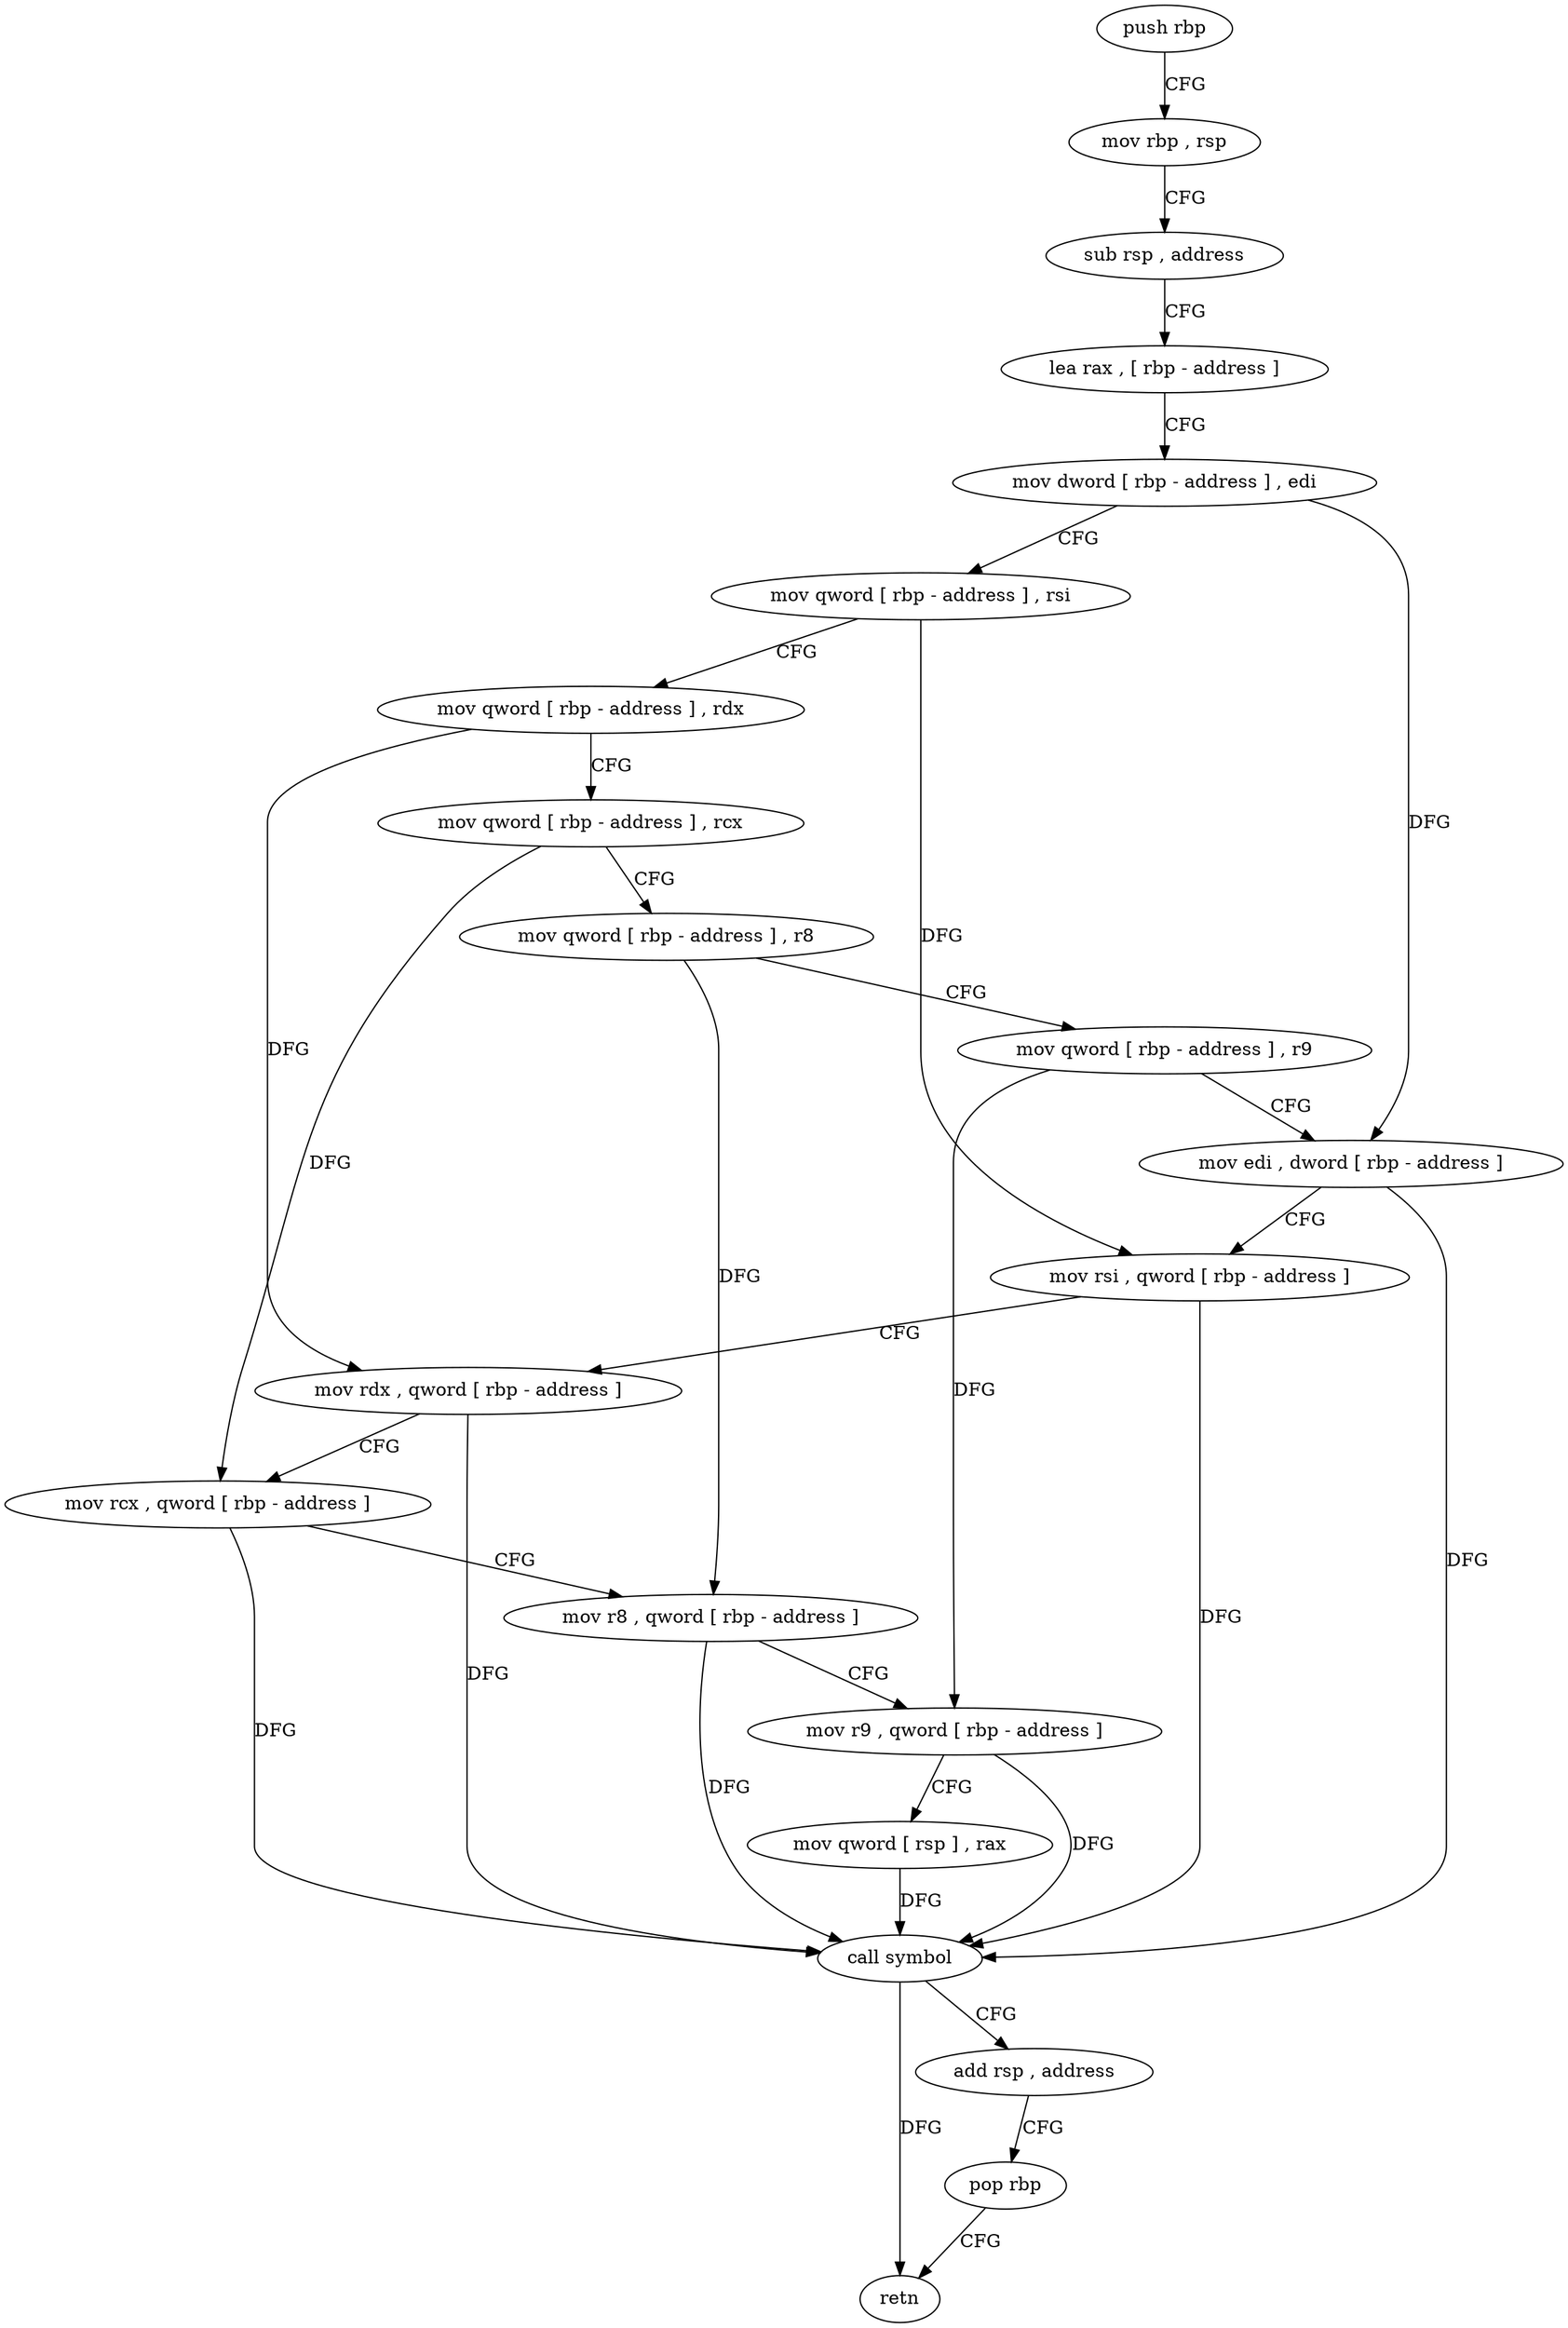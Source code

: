 digraph "func" {
"4303936" [label = "push rbp" ]
"4303937" [label = "mov rbp , rsp" ]
"4303940" [label = "sub rsp , address" ]
"4303947" [label = "lea rax , [ rbp - address ]" ]
"4303954" [label = "mov dword [ rbp - address ] , edi" ]
"4303957" [label = "mov qword [ rbp - address ] , rsi" ]
"4303961" [label = "mov qword [ rbp - address ] , rdx" ]
"4303965" [label = "mov qword [ rbp - address ] , rcx" ]
"4303969" [label = "mov qword [ rbp - address ] , r8" ]
"4303973" [label = "mov qword [ rbp - address ] , r9" ]
"4303977" [label = "mov edi , dword [ rbp - address ]" ]
"4303980" [label = "mov rsi , qword [ rbp - address ]" ]
"4303984" [label = "mov rdx , qword [ rbp - address ]" ]
"4303988" [label = "mov rcx , qword [ rbp - address ]" ]
"4303992" [label = "mov r8 , qword [ rbp - address ]" ]
"4303996" [label = "mov r9 , qword [ rbp - address ]" ]
"4304000" [label = "mov qword [ rsp ] , rax" ]
"4304004" [label = "call symbol" ]
"4304009" [label = "add rsp , address" ]
"4304016" [label = "pop rbp" ]
"4304017" [label = "retn" ]
"4303936" -> "4303937" [ label = "CFG" ]
"4303937" -> "4303940" [ label = "CFG" ]
"4303940" -> "4303947" [ label = "CFG" ]
"4303947" -> "4303954" [ label = "CFG" ]
"4303954" -> "4303957" [ label = "CFG" ]
"4303954" -> "4303977" [ label = "DFG" ]
"4303957" -> "4303961" [ label = "CFG" ]
"4303957" -> "4303980" [ label = "DFG" ]
"4303961" -> "4303965" [ label = "CFG" ]
"4303961" -> "4303984" [ label = "DFG" ]
"4303965" -> "4303969" [ label = "CFG" ]
"4303965" -> "4303988" [ label = "DFG" ]
"4303969" -> "4303973" [ label = "CFG" ]
"4303969" -> "4303992" [ label = "DFG" ]
"4303973" -> "4303977" [ label = "CFG" ]
"4303973" -> "4303996" [ label = "DFG" ]
"4303977" -> "4303980" [ label = "CFG" ]
"4303977" -> "4304004" [ label = "DFG" ]
"4303980" -> "4303984" [ label = "CFG" ]
"4303980" -> "4304004" [ label = "DFG" ]
"4303984" -> "4303988" [ label = "CFG" ]
"4303984" -> "4304004" [ label = "DFG" ]
"4303988" -> "4303992" [ label = "CFG" ]
"4303988" -> "4304004" [ label = "DFG" ]
"4303992" -> "4303996" [ label = "CFG" ]
"4303992" -> "4304004" [ label = "DFG" ]
"4303996" -> "4304000" [ label = "CFG" ]
"4303996" -> "4304004" [ label = "DFG" ]
"4304000" -> "4304004" [ label = "DFG" ]
"4304004" -> "4304009" [ label = "CFG" ]
"4304004" -> "4304017" [ label = "DFG" ]
"4304009" -> "4304016" [ label = "CFG" ]
"4304016" -> "4304017" [ label = "CFG" ]
}

